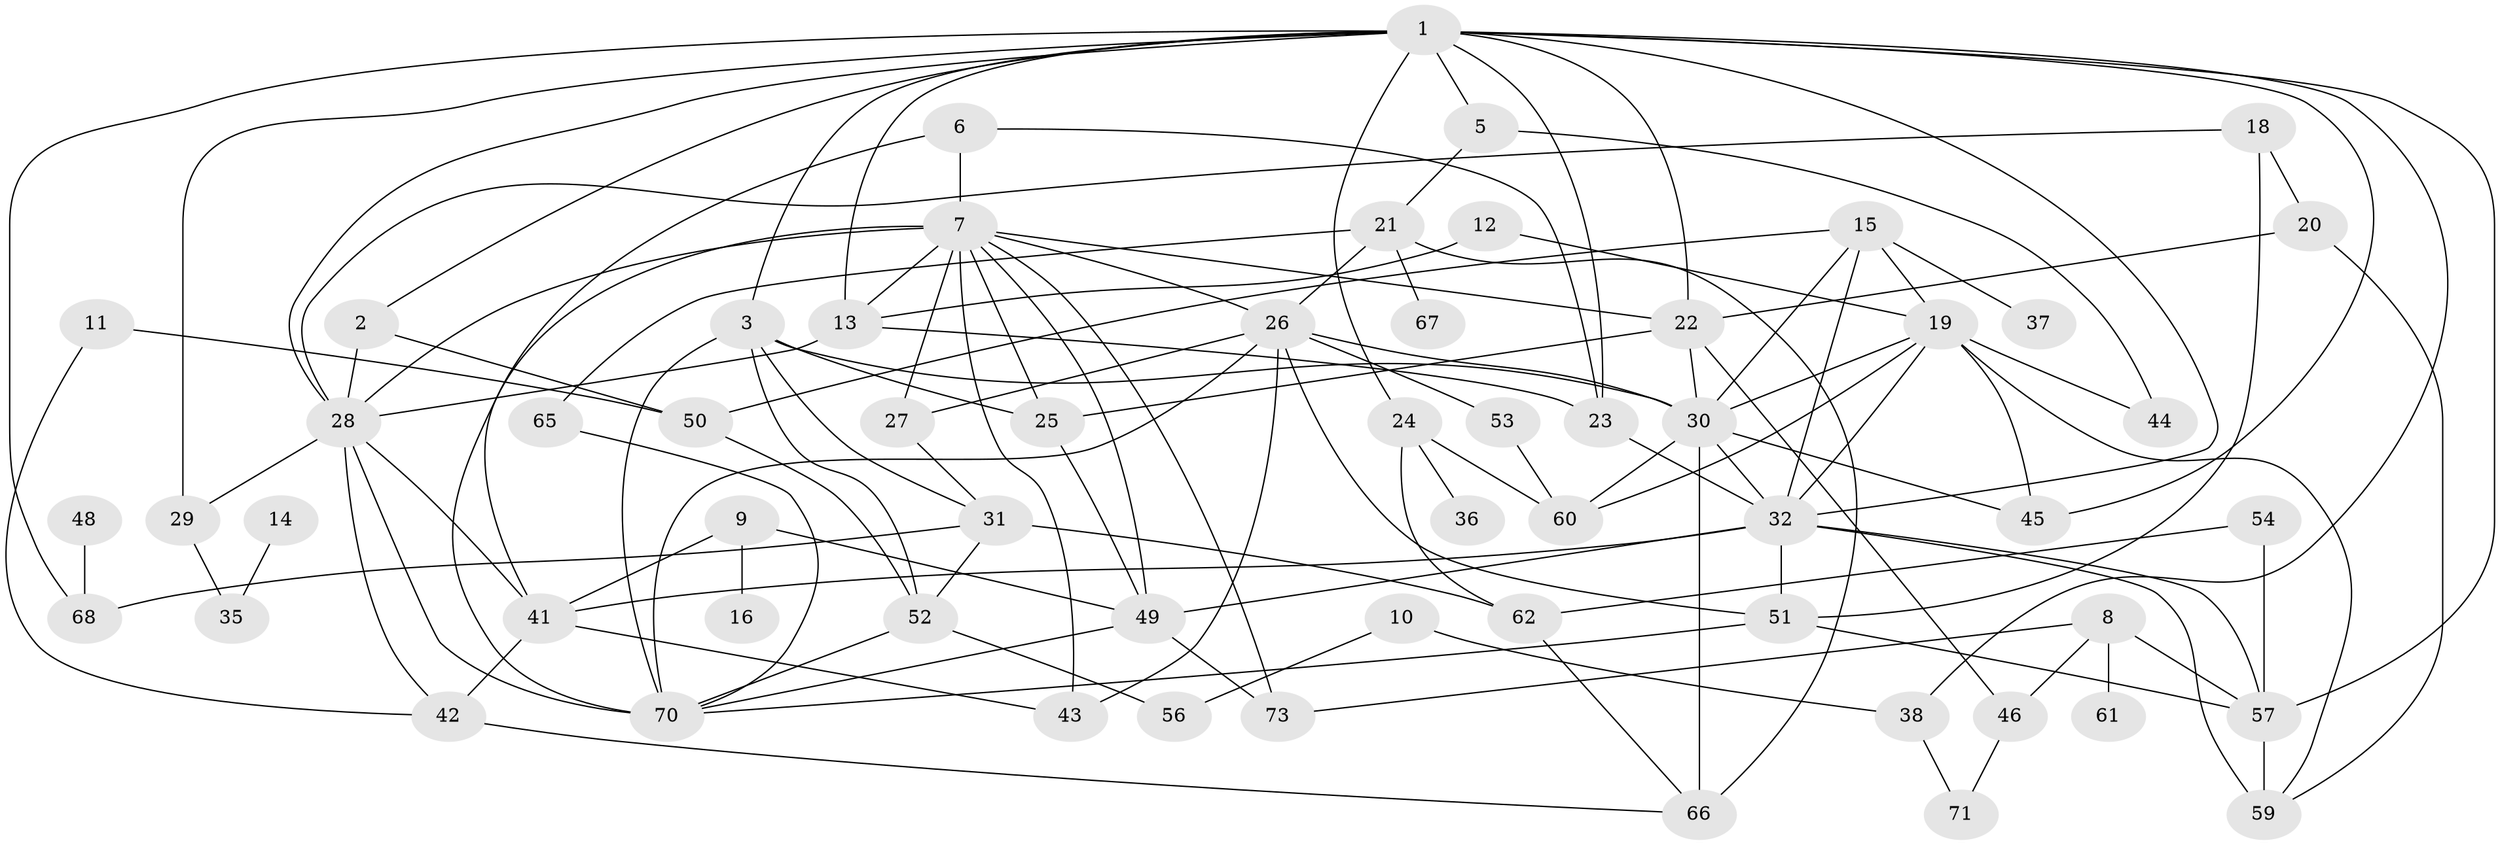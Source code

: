 // original degree distribution, {7: 0.04827586206896552, 4: 0.1310344827586207, 3: 0.23448275862068965, 5: 0.0896551724137931, 0: 0.08275862068965517, 2: 0.22758620689655173, 6: 0.020689655172413793, 1: 0.15862068965517243, 9: 0.006896551724137931}
// Generated by graph-tools (version 1.1) at 2025/47/03/04/25 22:47:57]
// undirected, 60 vertices, 123 edges
graph export_dot {
  node [color=gray90,style=filled];
  1;
  2;
  3;
  5;
  6;
  7;
  8;
  9;
  10;
  11;
  12;
  13;
  14;
  15;
  16;
  18;
  19;
  20;
  21;
  22;
  23;
  24;
  25;
  26;
  27;
  28;
  29;
  30;
  31;
  32;
  35;
  36;
  37;
  38;
  41;
  42;
  43;
  44;
  45;
  46;
  48;
  49;
  50;
  51;
  52;
  53;
  54;
  56;
  57;
  59;
  60;
  61;
  62;
  65;
  66;
  67;
  68;
  70;
  71;
  73;
  1 -- 2 [weight=1.0];
  1 -- 3 [weight=1.0];
  1 -- 5 [weight=1.0];
  1 -- 13 [weight=2.0];
  1 -- 22 [weight=1.0];
  1 -- 23 [weight=2.0];
  1 -- 24 [weight=1.0];
  1 -- 28 [weight=2.0];
  1 -- 29 [weight=1.0];
  1 -- 32 [weight=1.0];
  1 -- 38 [weight=1.0];
  1 -- 45 [weight=1.0];
  1 -- 57 [weight=2.0];
  1 -- 68 [weight=1.0];
  2 -- 28 [weight=2.0];
  2 -- 50 [weight=1.0];
  3 -- 25 [weight=3.0];
  3 -- 30 [weight=1.0];
  3 -- 31 [weight=1.0];
  3 -- 52 [weight=1.0];
  3 -- 70 [weight=1.0];
  5 -- 21 [weight=1.0];
  5 -- 44 [weight=2.0];
  6 -- 7 [weight=5.0];
  6 -- 23 [weight=1.0];
  6 -- 41 [weight=1.0];
  7 -- 13 [weight=2.0];
  7 -- 22 [weight=1.0];
  7 -- 25 [weight=1.0];
  7 -- 26 [weight=1.0];
  7 -- 27 [weight=1.0];
  7 -- 28 [weight=1.0];
  7 -- 43 [weight=1.0];
  7 -- 49 [weight=1.0];
  7 -- 70 [weight=2.0];
  7 -- 73 [weight=1.0];
  8 -- 46 [weight=1.0];
  8 -- 57 [weight=1.0];
  8 -- 61 [weight=1.0];
  8 -- 73 [weight=1.0];
  9 -- 16 [weight=2.0];
  9 -- 41 [weight=1.0];
  9 -- 49 [weight=1.0];
  10 -- 38 [weight=1.0];
  10 -- 56 [weight=1.0];
  11 -- 42 [weight=1.0];
  11 -- 50 [weight=1.0];
  12 -- 13 [weight=1.0];
  12 -- 19 [weight=1.0];
  13 -- 23 [weight=1.0];
  13 -- 28 [weight=1.0];
  14 -- 35 [weight=1.0];
  15 -- 19 [weight=1.0];
  15 -- 30 [weight=1.0];
  15 -- 32 [weight=1.0];
  15 -- 37 [weight=1.0];
  15 -- 50 [weight=1.0];
  18 -- 20 [weight=1.0];
  18 -- 28 [weight=1.0];
  18 -- 51 [weight=2.0];
  19 -- 30 [weight=1.0];
  19 -- 32 [weight=1.0];
  19 -- 44 [weight=1.0];
  19 -- 45 [weight=1.0];
  19 -- 59 [weight=1.0];
  19 -- 60 [weight=1.0];
  20 -- 22 [weight=1.0];
  20 -- 59 [weight=1.0];
  21 -- 26 [weight=1.0];
  21 -- 65 [weight=1.0];
  21 -- 66 [weight=1.0];
  21 -- 67 [weight=1.0];
  22 -- 25 [weight=1.0];
  22 -- 30 [weight=1.0];
  22 -- 46 [weight=1.0];
  23 -- 32 [weight=1.0];
  24 -- 36 [weight=1.0];
  24 -- 60 [weight=2.0];
  24 -- 62 [weight=1.0];
  25 -- 49 [weight=1.0];
  26 -- 27 [weight=1.0];
  26 -- 30 [weight=1.0];
  26 -- 43 [weight=1.0];
  26 -- 51 [weight=1.0];
  26 -- 53 [weight=1.0];
  26 -- 70 [weight=1.0];
  27 -- 31 [weight=1.0];
  28 -- 29 [weight=1.0];
  28 -- 41 [weight=1.0];
  28 -- 42 [weight=1.0];
  28 -- 70 [weight=1.0];
  29 -- 35 [weight=1.0];
  30 -- 32 [weight=1.0];
  30 -- 45 [weight=1.0];
  30 -- 60 [weight=1.0];
  30 -- 66 [weight=2.0];
  31 -- 52 [weight=1.0];
  31 -- 62 [weight=1.0];
  31 -- 68 [weight=1.0];
  32 -- 41 [weight=1.0];
  32 -- 49 [weight=1.0];
  32 -- 51 [weight=1.0];
  32 -- 57 [weight=1.0];
  32 -- 59 [weight=1.0];
  38 -- 71 [weight=1.0];
  41 -- 42 [weight=1.0];
  41 -- 43 [weight=1.0];
  42 -- 66 [weight=1.0];
  46 -- 71 [weight=1.0];
  48 -- 68 [weight=1.0];
  49 -- 70 [weight=1.0];
  49 -- 73 [weight=1.0];
  50 -- 52 [weight=1.0];
  51 -- 57 [weight=1.0];
  51 -- 70 [weight=1.0];
  52 -- 56 [weight=1.0];
  52 -- 70 [weight=1.0];
  53 -- 60 [weight=1.0];
  54 -- 57 [weight=1.0];
  54 -- 62 [weight=1.0];
  57 -- 59 [weight=2.0];
  62 -- 66 [weight=1.0];
  65 -- 70 [weight=1.0];
}
